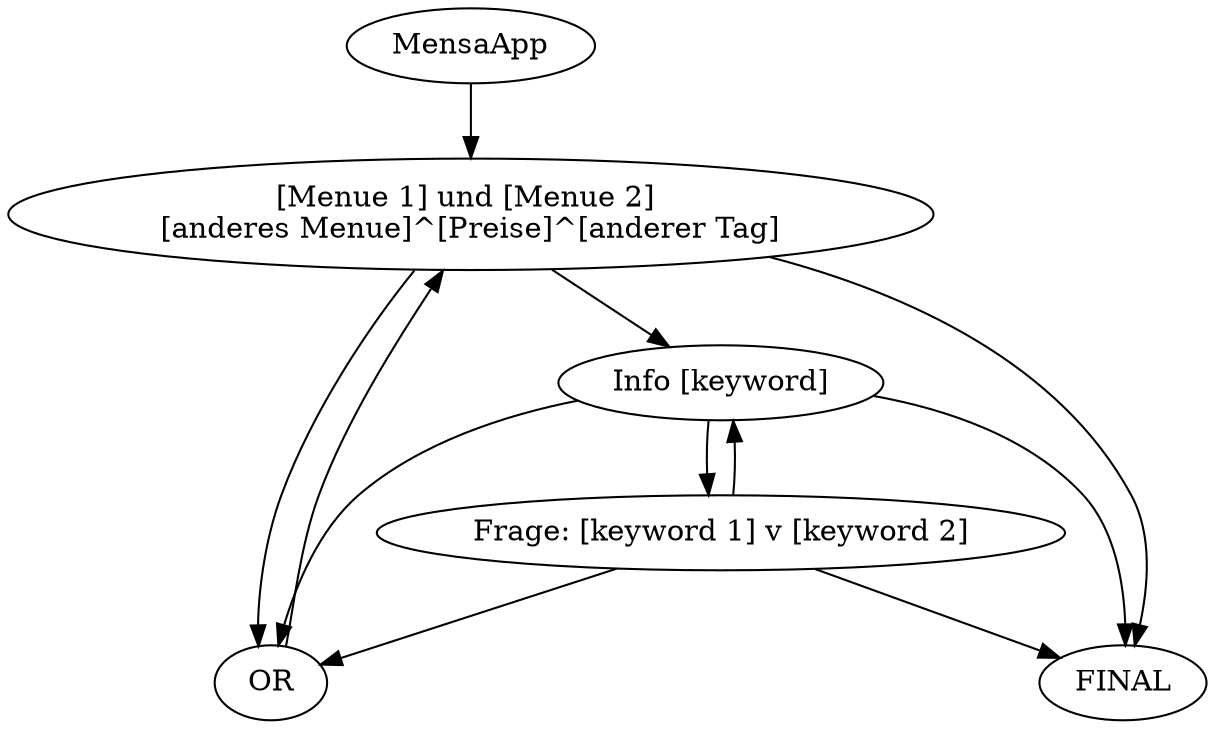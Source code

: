 // MensaApp
digraph {
	A [label=MensaApp]
	B [label="[Menue 1] und [Menue 2] 
[anderes Menue]^[Preise]^[anderer Tag]"]
	D [label=OR]
	E [label="Info [keyword]"]
	F [label="Frage: [keyword 1] v [keyword 2]"]
	G [label=FINAL]
		A -> B
		B -> D
		B -> E
		E -> F
		F -> E
		B -> G
		E -> G
		F -> G
		E -> D
		F -> D
		D -> B
}